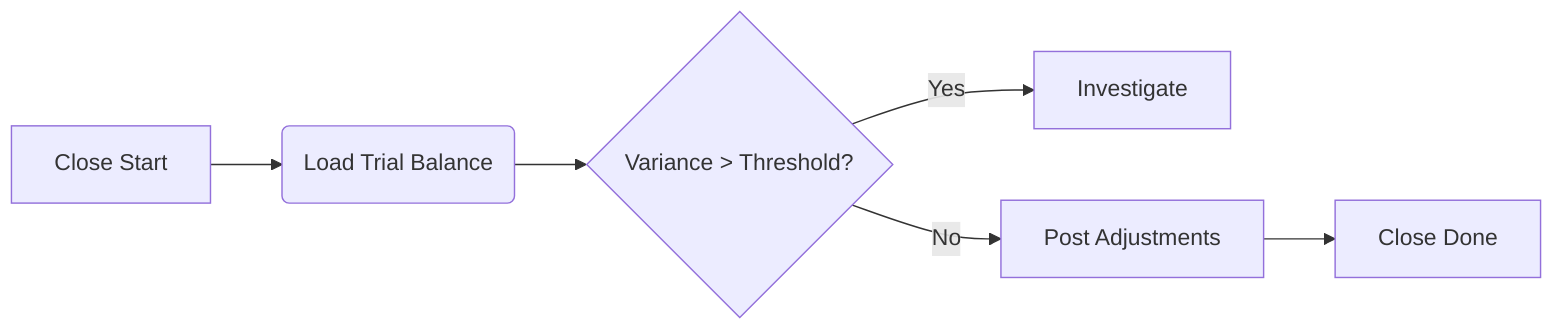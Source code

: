 flowchart LR
  A[Close Start] --> B(Load Trial Balance)
  B --> C{Variance > Threshold?}
  C -->|Yes| D[Investigate]
  C -->|No| E[Post Adjustments]
  E --> F[Close Done]